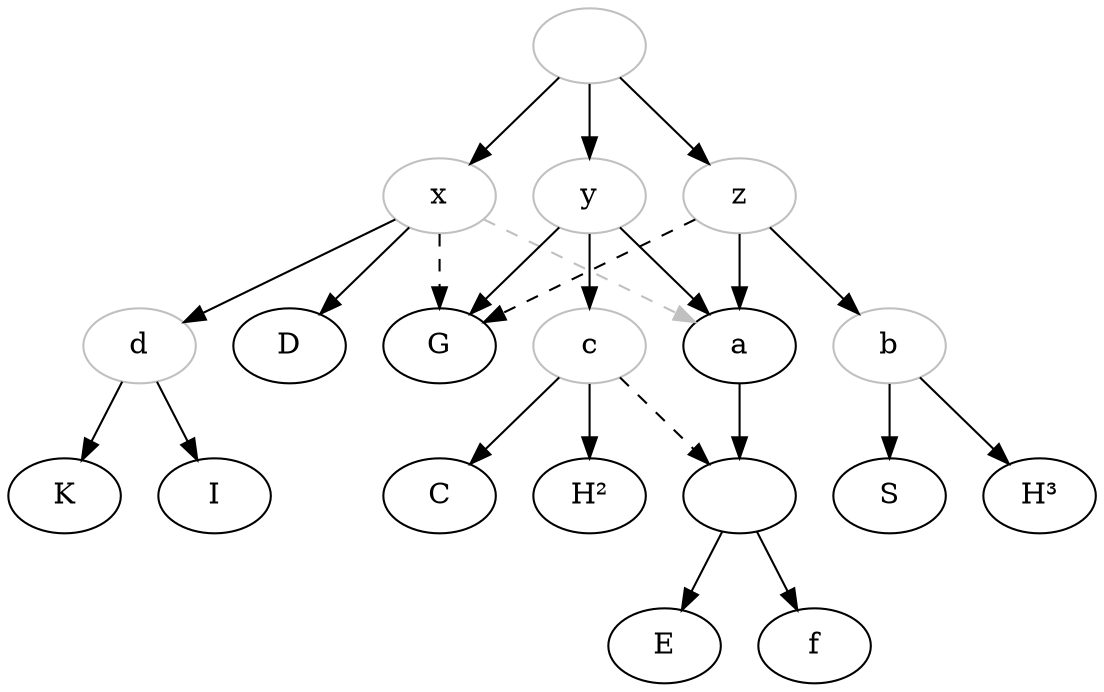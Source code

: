 digraph {
archetype [color="grey", label=" "] ;
x [color="grey"] ;
y [color="grey"] ;
z [color="grey"] ;
b [color="grey"] ;
c [color="grey"] ;
d [color="grey"] ;
H2 [label="H²"] ;
H3 [label="H³"] ;
Ef [label=" "] ;
archetype -> x ;
archetype -> y ;
archetype -> z ;
x -> D ;
x -> d ;
d -> I ;
d -> K ;
y -> G ;
y -> a ;
y -> c ;
c -> H2 ;
c -> C ;
x -> G [style="dashed"] ;
z -> G [style="dashed"] ;
x -> a [style="dashed", color="grey"] ;
z -> a ;
z -> b ;
a -> Ef ;
c -> Ef [style="dashed"] ;
Ef -> E ;
Ef -> f ;
b -> H3 ;
b -> S ;
}


